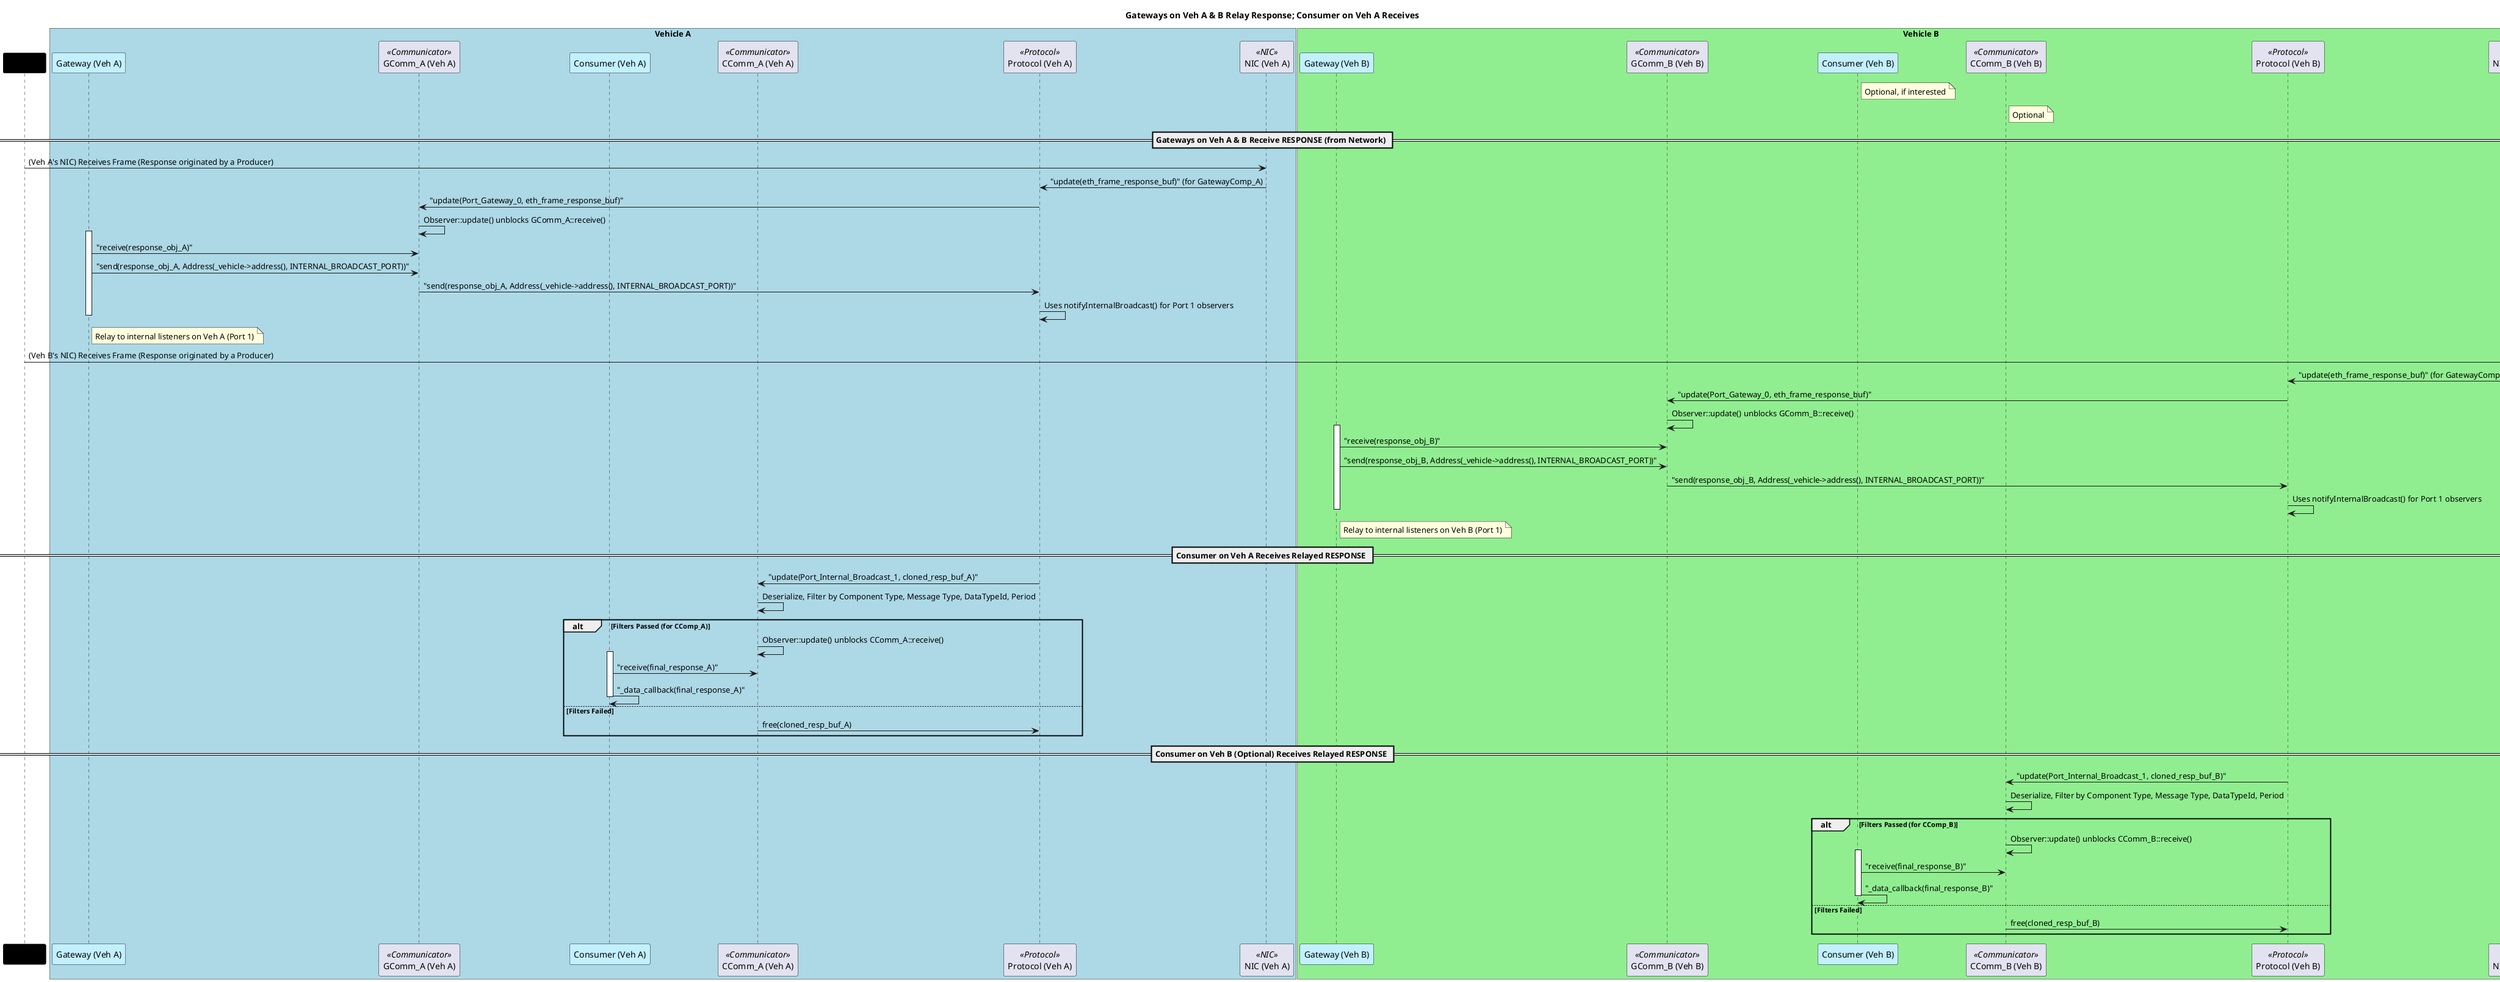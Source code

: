@startuml Gateway Relays Response & Consumer Receives Flow (Inter-Vehicle)

title Gateways on Veh A & B Relay Response; Consumer on Veh A Receives

participant Network #Black

participant GatewayComp_A as "Gateway (Veh A)" #Application
participant GComm_A as "GComm_A (Veh A)" <<Communicator>>
participant Proto_A as "Protocol (Veh A)" <<Protocol>>
participant NIC_A as "NIC (Veh A)" <<NIC>>

participant ConsumerComp_A as "Consumer (Veh A)" #Application
participant CComm_A as "CComm_A (Veh A)" <<Communicator>>

participant GatewayComp_B as "Gateway (Veh B)" #Application
participant GComm_B as "GComm_B (Veh B)" <<Communicator>>
participant Proto_B as "Protocol (Veh B)" <<Protocol>>
participant NIC_B as "NIC (Veh B)" <<NIC>>

participant ConsumerComp_B as "Consumer (Veh B)" #Application
note right of ConsumerComp_B : Optional, if interested
participant CComm_B as "CComm_B (Veh B)" <<Communicator>>
note right of CComm_B : Optional

box "Vehicle A" #LightBlue
    participant GatewayComp_A
    participant GComm_A
    participant ConsumerComp_A
    participant CComm_A
    participant Proto_A
    participant NIC_A
end box

box "Vehicle B" #LightGreen
    participant GatewayComp_B
    participant GComm_B
    participant ConsumerComp_B
    participant CComm_B
    participant Proto_B
    participant NIC_B
end box

== Gateways on Veh A & B Receive RESPONSE (from Network) ==

Network -> NIC_A : (Veh A's NIC) Receives Frame (Response originated by a Producer)
NIC_A -> Proto_A : "update(eth_frame_response_buf)" (for GatewayComp_A)
Proto_A -> GComm_A : "update(Port_Gateway_0, eth_frame_response_buf)"
GComm_A -> GComm_A : Observer::update() unblocks GComm_A::receive()
activate GatewayComp_A
GatewayComp_A -> GComm_A : "receive(response_obj_A)"
GatewayComp_A -> GComm_A : "send(response_obj_A, Address(_vehicle->address(), INTERNAL_BROADCAST_PORT))"
GComm_A -> Proto_A : "send(response_obj_A, Address(_vehicle->address(), INTERNAL_BROADCAST_PORT))"
Proto_A -> Proto_A : Uses notifyInternalBroadcast() for Port 1 observers
deactivate GatewayComp_A
note right of GatewayComp_A : Relay to internal listeners on Veh A (Port 1)

Network -> NIC_B : (Veh B's NIC) Receives Frame (Response originated by a Producer)
NIC_B -> Proto_B : "update(eth_frame_response_buf)" (for GatewayComp_B)
Proto_B -> GComm_B : "update(Port_Gateway_0, eth_frame_response_buf)"
GComm_B -> GComm_B : Observer::update() unblocks GComm_B::receive()
activate GatewayComp_B
GatewayComp_B -> GComm_B : "receive(response_obj_B)"
GatewayComp_B -> GComm_B : "send(response_obj_B, Address(_vehicle->address(), INTERNAL_BROADCAST_PORT))"
GComm_B -> Proto_B : "send(response_obj_B, Address(_vehicle->address(), INTERNAL_BROADCAST_PORT))"
Proto_B -> Proto_B : Uses notifyInternalBroadcast() for Port 1 observers
deactivate GatewayComp_B
note right of GatewayComp_B : Relay to internal listeners on Veh B (Port 1)

== Consumer on Veh A Receives Relayed RESPONSE ==

Proto_A -> CComm_A : "update(Port_Internal_Broadcast_1, cloned_resp_buf_A)"
    CComm_A -> CComm_A : Deserialize, Filter by Component Type, Message Type, DataTypeId, Period
    alt Filters Passed (for CComp_A)
        CComm_A -> CComm_A : Observer::update() unblocks CComm_A::receive()
        activate ConsumerComp_A
        ConsumerComp_A -> CComm_A : "receive(final_response_A)"
        ConsumerComp_A -> ConsumerComp_A : "_data_callback(final_response_A)"
        deactivate ConsumerComp_A
    else Filters Failed
        CComm_A -> Proto_A : free(cloned_resp_buf_A)
    end

== Consumer on Veh B (Optional) Receives Relayed RESPONSE ==

Proto_B -> CComm_B : "update(Port_Internal_Broadcast_1, cloned_resp_buf_B)"
    CComm_B -> CComm_B : Deserialize, Filter by Component Type, Message Type, DataTypeId, Period
    alt Filters Passed (for CComp_B)
        CComm_B -> CComm_B : Observer::update() unblocks CComm_B::receive()
        activate ConsumerComp_B
        ConsumerComp_B -> CComm_B : "receive(final_response_B)"
        ConsumerComp_B -> ConsumerComp_B : "_data_callback(final_response_B)"
        deactivate ConsumerComp_B
    else Filters Failed
        CComm_B -> Proto_B : free(cloned_resp_buf_B)
    end

@enduml